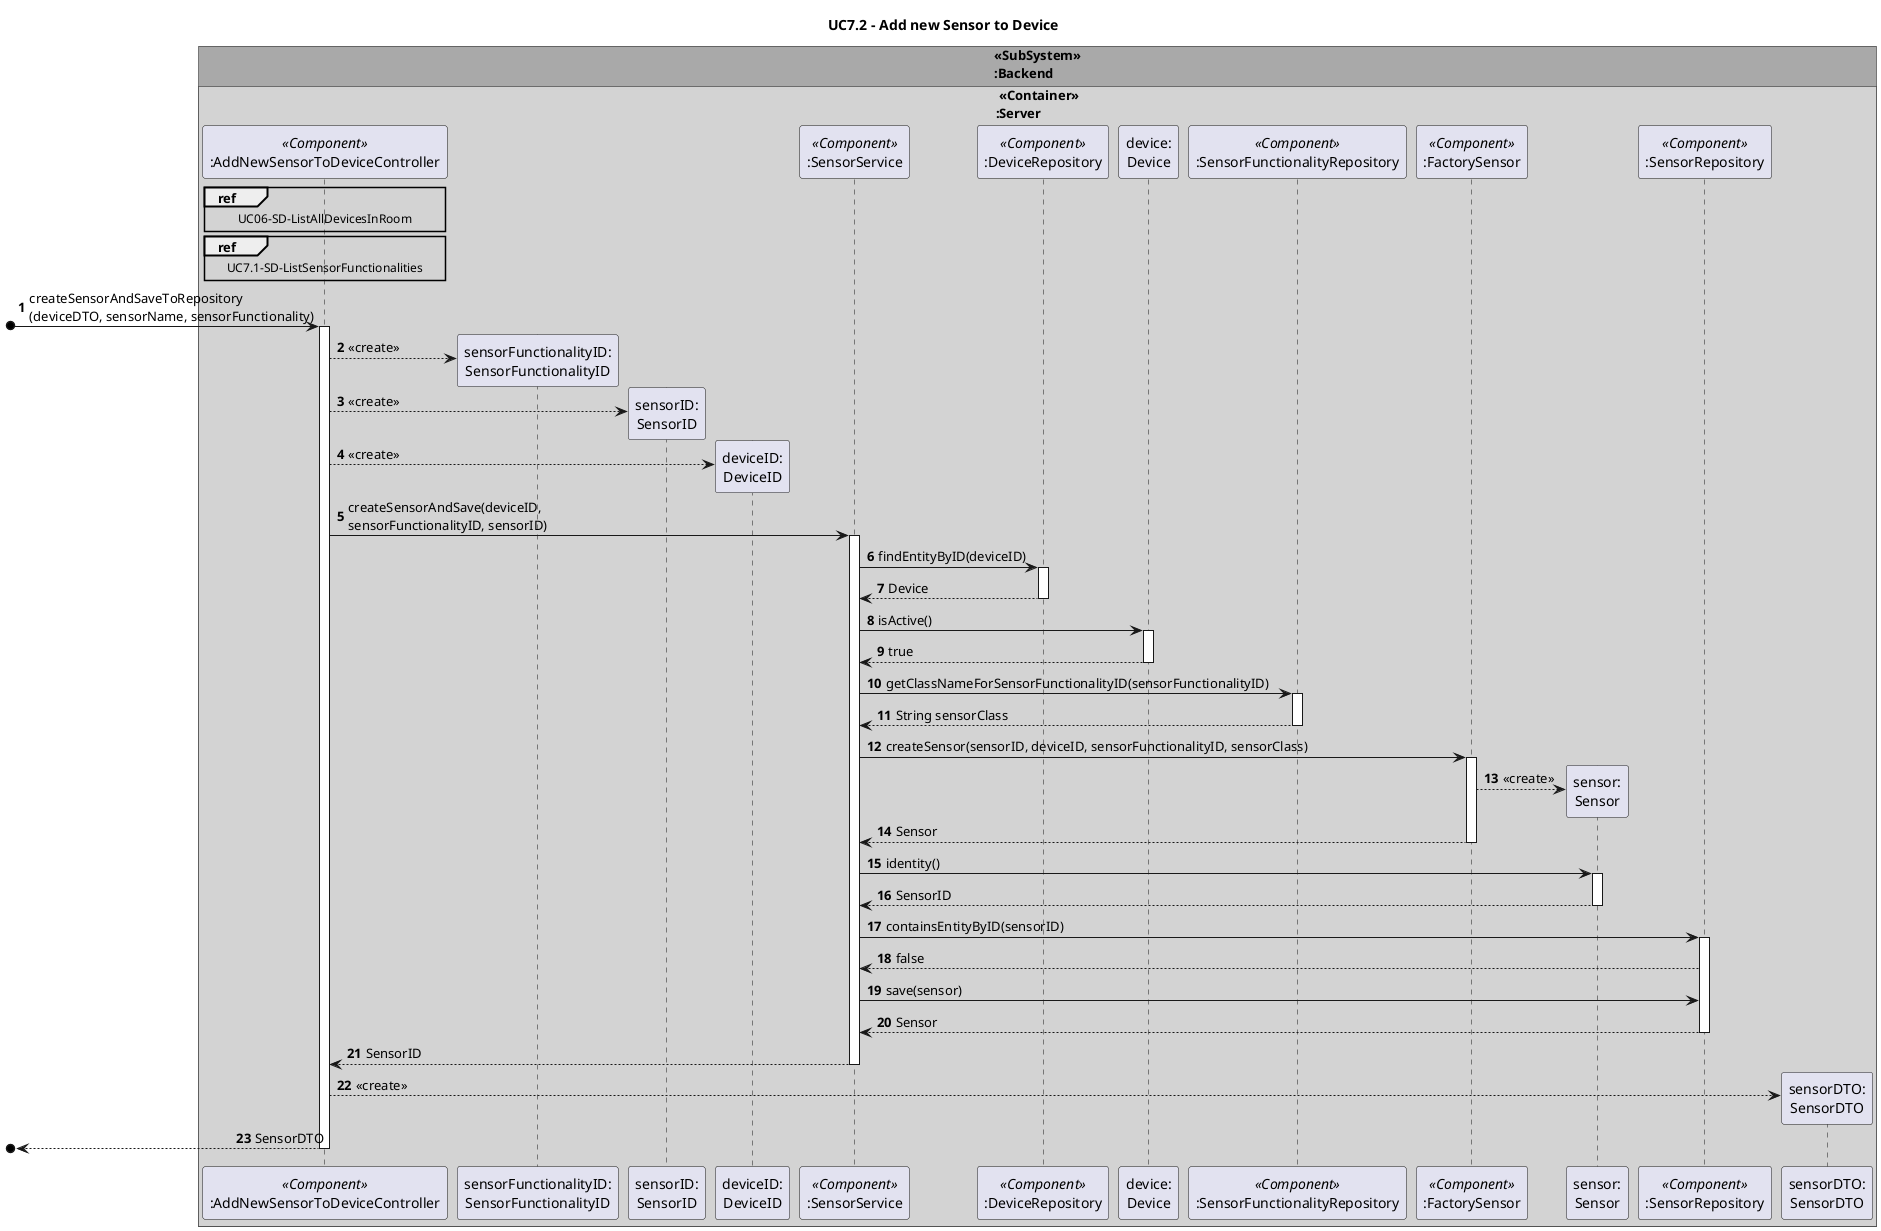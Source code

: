 @startuml

autonumber

title UC7.2 - Add new Sensor to Device

!pragma teoz true

box "<<SubSystem>>\n:Backend" #DarkGrey
box " <<Container>>\n:Server" #LightGrey
participant ":AddNewSensorToDeviceController" as Controller <<Component>>
participant "sensorFunctionalityID:\nSensorFunctionalityID" as sensorFuncID
participant "sensorID:\nSensorID" as sensorID
participant "deviceID:\nDeviceID" as deviceID
participant ":SensorService" as SensorService <<Component>>
participant ":DeviceRepository" as DeviceRepo <<Component>>
participant "device:\nDevice" as Device
participant ":SensorFunctionalityRepository" as SensorFuncRepo <<Component>>
participant ":FactorySensor" as Factory <<Component>>
participant "sensor:\nSensor" as Sensor
participant ":SensorRepository" as Repo <<Component>>
participant "sensorDTO:\nSensorDTO" as sensorDTO
end box


'SECTION FOR GETTING THE LIST OF ROOMS IN A HOUSE AND DEVICES IN A ROOM
ref over Controller
UC06-SD-ListAllDevicesInRoom
end ref
'END SECTION

'SECTION FOR RETRIEVING AND EXTERNALIZING LIST OF FUNCTIONALITIES
ref over Controller
UC7.1-SD-ListSensorFunctionalities
end ref
'END SECTION

'SECTION FOR CREATING A SENSOR
[o-> Controller: createSensorAndSaveToRepository \n(deviceDTO, sensorName, sensorFunctionality)
activate Controller

Controller --> sensorFuncID**: <<create>>
Controller --> sensorID**: <<create>>
Controller --> deviceID**: <<create>>

Controller -> SensorService: createSensorAndSave(deviceID, \nsensorFunctionalityID, sensorID)
activate SensorService

SensorService -> DeviceRepo: findEntityByID(deviceID)
activate DeviceRepo
DeviceRepo --> SensorService: Device
deactivate DeviceRepo

SensorService -> Device: isActive()
activate Device
Device --> SensorService: true
deactivate Device

SensorService -> SensorFuncRepo: getClassNameForSensorFunctionalityID(sensorFunctionalityID)
activate SensorFuncRepo
SensorFuncRepo --> SensorService: String sensorClass
deactivate SensorFuncRepo

SensorService -> Factory: createSensor(sensorID, deviceID, sensorFunctionalityID, sensorClass)
activate Factory
Factory --> Sensor**: <<create>>
Factory --> SensorService: Sensor
deactivate Factory
'END SECTION

'SECTION FOR SAVING A SENSOR
SensorService -> Sensor: identity()
activate Sensor
Sensor --> SensorService: SensorID
deactivate Sensor

SensorService -> Repo: containsEntityByID(sensorID)
activate Repo
Repo --> SensorService: false
SensorService -> Repo: save(sensor)
Repo --> SensorService: Sensor
deactivate Repo

SensorService --> Controller: SensorID
deactivate SensorService

Controller --> sensorDTO**: <<create>>
[o<-- Controller: SensorDTO
deactivate Controller
'END SECTION

@enduml